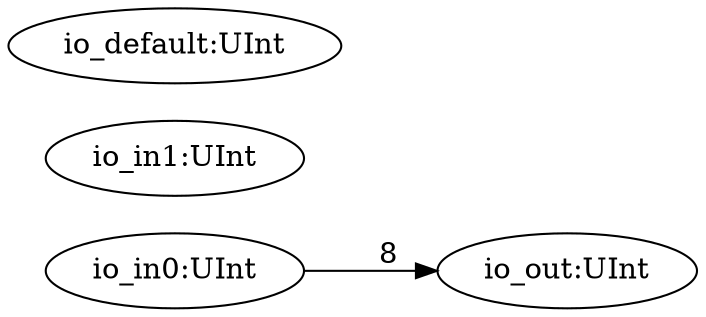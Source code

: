 digraph ZeroWidthTest_MuxCaseComp_1{
rankdir = LR;
  io_out[label="io_out:UInt"];
  io_in0[label="io_in0:UInt"];
  io_in1[label="io_in1:UInt"];
  io_default[label="io_default:UInt"];
  io_in0 -> io_out[label="8"];
}